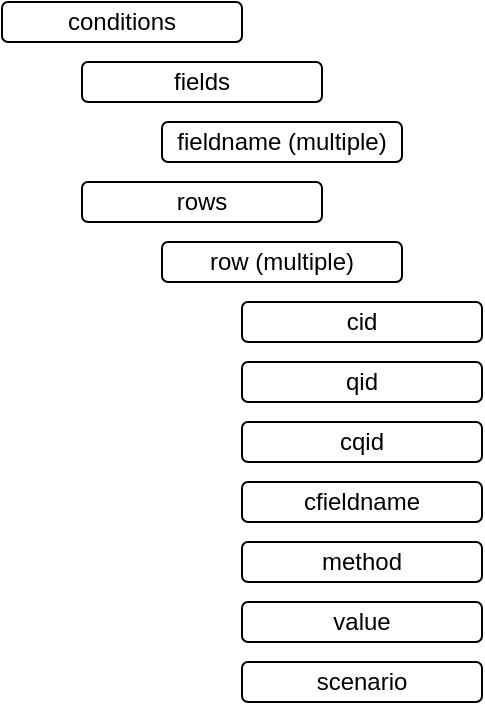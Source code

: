 <mxfile version="14.6.13" type="device"><diagram id="_tBWHTVmwWc_GvHNKIpR" name="Page-1"><mxGraphModel dx="757" dy="1170" grid="1" gridSize="10" guides="1" tooltips="1" connect="1" arrows="1" fold="1" page="1" pageScale="1" pageWidth="850" pageHeight="1100" math="0" shadow="0"><root><mxCell id="0"/><mxCell id="1" parent="0"/><mxCell id="myldtpHOrNJCv6Oqa37z-1" value="conditions" style="rounded=1;whiteSpace=wrap;html=1;" vertex="1" parent="1"><mxGeometry x="120" y="120" width="120" height="20" as="geometry"/></mxCell><mxCell id="myldtpHOrNJCv6Oqa37z-2" value="fields" style="rounded=1;whiteSpace=wrap;html=1;" vertex="1" parent="1"><mxGeometry x="160" y="150" width="120" height="20" as="geometry"/></mxCell><mxCell id="myldtpHOrNJCv6Oqa37z-3" value="fieldname (multiple)" style="rounded=1;whiteSpace=wrap;html=1;" vertex="1" parent="1"><mxGeometry x="200" y="180" width="120" height="20" as="geometry"/></mxCell><mxCell id="myldtpHOrNJCv6Oqa37z-4" value="rows" style="rounded=1;whiteSpace=wrap;html=1;" vertex="1" parent="1"><mxGeometry x="160" y="210" width="120" height="20" as="geometry"/></mxCell><mxCell id="myldtpHOrNJCv6Oqa37z-5" value="row (multiple)" style="rounded=1;whiteSpace=wrap;html=1;" vertex="1" parent="1"><mxGeometry x="200" y="240" width="120" height="20" as="geometry"/></mxCell><mxCell id="myldtpHOrNJCv6Oqa37z-6" value="cid" style="rounded=1;whiteSpace=wrap;html=1;" vertex="1" parent="1"><mxGeometry x="240" y="270" width="120" height="20" as="geometry"/></mxCell><mxCell id="myldtpHOrNJCv6Oqa37z-7" value="qid" style="rounded=1;whiteSpace=wrap;html=1;" vertex="1" parent="1"><mxGeometry x="240" y="300" width="120" height="20" as="geometry"/></mxCell><mxCell id="myldtpHOrNJCv6Oqa37z-8" value="cqid" style="rounded=1;whiteSpace=wrap;html=1;" vertex="1" parent="1"><mxGeometry x="240" y="330" width="120" height="20" as="geometry"/></mxCell><mxCell id="myldtpHOrNJCv6Oqa37z-9" value="cfieldname" style="rounded=1;whiteSpace=wrap;html=1;" vertex="1" parent="1"><mxGeometry x="240" y="360" width="120" height="20" as="geometry"/></mxCell><mxCell id="myldtpHOrNJCv6Oqa37z-10" value="method" style="rounded=1;whiteSpace=wrap;html=1;" vertex="1" parent="1"><mxGeometry x="240" y="390" width="120" height="20" as="geometry"/></mxCell><mxCell id="myldtpHOrNJCv6Oqa37z-11" value="value" style="rounded=1;whiteSpace=wrap;html=1;" vertex="1" parent="1"><mxGeometry x="240" y="420" width="120" height="20" as="geometry"/></mxCell><mxCell id="myldtpHOrNJCv6Oqa37z-12" value="scenario" style="rounded=1;whiteSpace=wrap;html=1;" vertex="1" parent="1"><mxGeometry x="240" y="450" width="120" height="20" as="geometry"/></mxCell></root></mxGraphModel></diagram></mxfile>